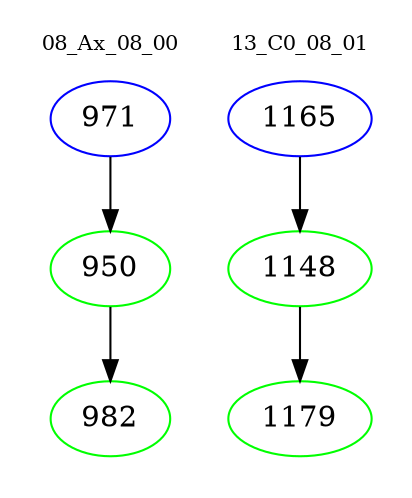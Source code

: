 digraph{
subgraph cluster_0 {
color = white
label = "08_Ax_08_00";
fontsize=10;
T0_971 [label="971", color="blue"]
T0_971 -> T0_950 [color="black"]
T0_950 [label="950", color="green"]
T0_950 -> T0_982 [color="black"]
T0_982 [label="982", color="green"]
}
subgraph cluster_1 {
color = white
label = "13_C0_08_01";
fontsize=10;
T1_1165 [label="1165", color="blue"]
T1_1165 -> T1_1148 [color="black"]
T1_1148 [label="1148", color="green"]
T1_1148 -> T1_1179 [color="black"]
T1_1179 [label="1179", color="green"]
}
}

